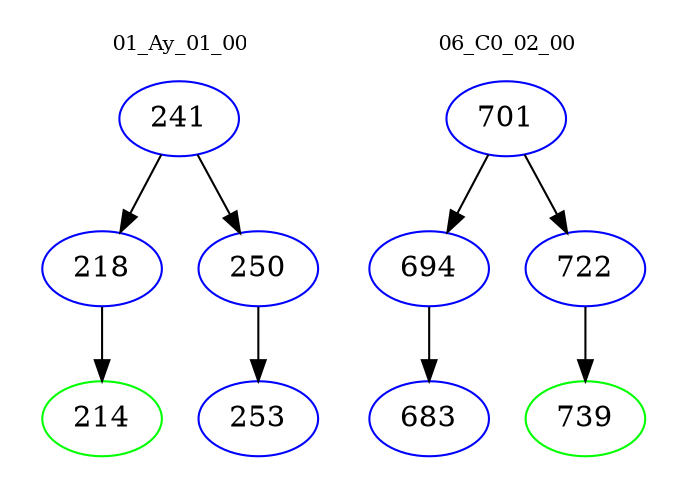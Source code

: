 digraph{
subgraph cluster_0 {
color = white
label = "01_Ay_01_00";
fontsize=10;
T0_241 [label="241", color="blue"]
T0_241 -> T0_218 [color="black"]
T0_218 [label="218", color="blue"]
T0_218 -> T0_214 [color="black"]
T0_214 [label="214", color="green"]
T0_241 -> T0_250 [color="black"]
T0_250 [label="250", color="blue"]
T0_250 -> T0_253 [color="black"]
T0_253 [label="253", color="blue"]
}
subgraph cluster_1 {
color = white
label = "06_C0_02_00";
fontsize=10;
T1_701 [label="701", color="blue"]
T1_701 -> T1_694 [color="black"]
T1_694 [label="694", color="blue"]
T1_694 -> T1_683 [color="black"]
T1_683 [label="683", color="blue"]
T1_701 -> T1_722 [color="black"]
T1_722 [label="722", color="blue"]
T1_722 -> T1_739 [color="black"]
T1_739 [label="739", color="green"]
}
}
